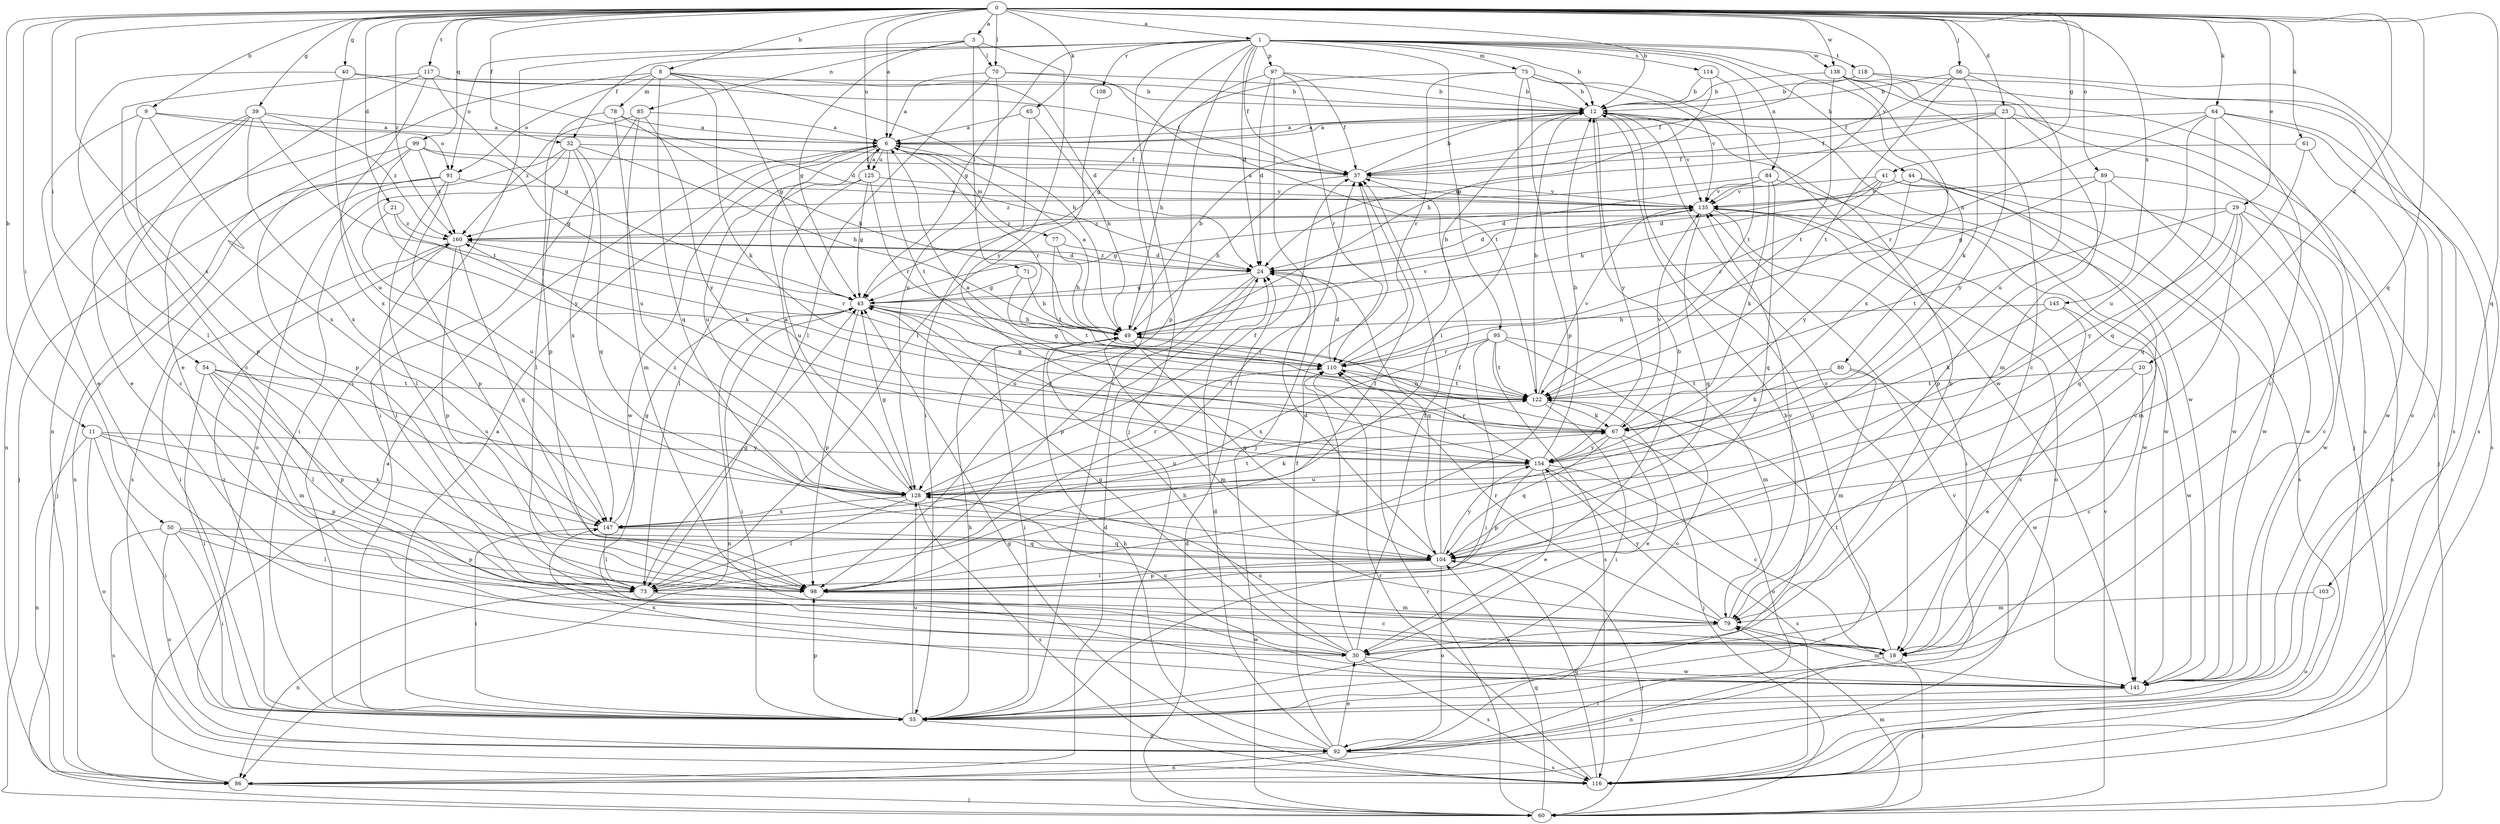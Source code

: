 strict digraph  {
0;
1;
3;
6;
8;
9;
11;
12;
18;
20;
21;
23;
24;
29;
30;
32;
37;
39;
40;
41;
43;
44;
49;
50;
54;
55;
56;
60;
61;
64;
65;
67;
70;
71;
73;
75;
77;
78;
79;
80;
84;
85;
86;
89;
91;
92;
95;
97;
98;
99;
103;
104;
108;
110;
114;
116;
117;
118;
122;
125;
128;
135;
138;
141;
145;
147;
154;
160;
0 -> 1  [label=a];
0 -> 3  [label=a];
0 -> 6  [label=a];
0 -> 8  [label=b];
0 -> 9  [label=b];
0 -> 11  [label=b];
0 -> 12  [label=b];
0 -> 20  [label=d];
0 -> 21  [label=d];
0 -> 23  [label=d];
0 -> 29  [label=e];
0 -> 32  [label=f];
0 -> 39  [label=g];
0 -> 40  [label=g];
0 -> 41  [label=g];
0 -> 50  [label=i];
0 -> 54  [label=i];
0 -> 56  [label=j];
0 -> 61  [label=k];
0 -> 64  [label=k];
0 -> 65  [label=k];
0 -> 70  [label=l];
0 -> 89  [label=o];
0 -> 99  [label=q];
0 -> 103  [label=q];
0 -> 104  [label=q];
0 -> 117  [label=t];
0 -> 125  [label=u];
0 -> 135  [label=v];
0 -> 138  [label=w];
0 -> 145  [label=x];
0 -> 147  [label=x];
0 -> 160  [label=z];
1 -> 12  [label=b];
1 -> 24  [label=d];
1 -> 32  [label=f];
1 -> 37  [label=f];
1 -> 43  [label=g];
1 -> 44  [label=h];
1 -> 55  [label=i];
1 -> 60  [label=j];
1 -> 75  [label=m];
1 -> 80  [label=n];
1 -> 84  [label=n];
1 -> 91  [label=o];
1 -> 95  [label=p];
1 -> 97  [label=p];
1 -> 98  [label=p];
1 -> 108  [label=r];
1 -> 114  [label=s];
1 -> 118  [label=t];
1 -> 138  [label=w];
3 -> 43  [label=g];
3 -> 55  [label=i];
3 -> 70  [label=l];
3 -> 71  [label=l];
3 -> 85  [label=n];
3 -> 154  [label=y];
6 -> 37  [label=f];
6 -> 77  [label=m];
6 -> 110  [label=r];
6 -> 122  [label=t];
6 -> 125  [label=u];
6 -> 128  [label=u];
6 -> 141  [label=w];
8 -> 24  [label=d];
8 -> 43  [label=g];
8 -> 49  [label=h];
8 -> 67  [label=k];
8 -> 78  [label=m];
8 -> 86  [label=n];
8 -> 91  [label=o];
8 -> 104  [label=q];
9 -> 6  [label=a];
9 -> 30  [label=e];
9 -> 91  [label=o];
9 -> 98  [label=p];
9 -> 147  [label=x];
11 -> 55  [label=i];
11 -> 86  [label=n];
11 -> 92  [label=o];
11 -> 98  [label=p];
11 -> 147  [label=x];
11 -> 154  [label=y];
12 -> 6  [label=a];
12 -> 18  [label=c];
12 -> 55  [label=i];
12 -> 135  [label=v];
12 -> 141  [label=w];
12 -> 154  [label=y];
18 -> 60  [label=j];
18 -> 86  [label=n];
18 -> 122  [label=t];
18 -> 128  [label=u];
20 -> 18  [label=c];
20 -> 30  [label=e];
20 -> 122  [label=t];
21 -> 67  [label=k];
21 -> 128  [label=u];
21 -> 160  [label=z];
23 -> 6  [label=a];
23 -> 24  [label=d];
23 -> 37  [label=f];
23 -> 60  [label=j];
23 -> 79  [label=m];
23 -> 154  [label=y];
24 -> 43  [label=g];
24 -> 98  [label=p];
24 -> 104  [label=q];
24 -> 128  [label=u];
24 -> 160  [label=z];
29 -> 18  [label=c];
29 -> 79  [label=m];
29 -> 104  [label=q];
29 -> 122  [label=t];
29 -> 141  [label=w];
29 -> 154  [label=y];
29 -> 160  [label=z];
30 -> 12  [label=b];
30 -> 37  [label=f];
30 -> 43  [label=g];
30 -> 49  [label=h];
30 -> 110  [label=r];
30 -> 116  [label=s];
30 -> 128  [label=u];
30 -> 141  [label=w];
32 -> 37  [label=f];
32 -> 49  [label=h];
32 -> 55  [label=i];
32 -> 73  [label=l];
32 -> 92  [label=o];
32 -> 104  [label=q];
32 -> 147  [label=x];
37 -> 12  [label=b];
37 -> 49  [label=h];
37 -> 135  [label=v];
39 -> 6  [label=a];
39 -> 18  [label=c];
39 -> 30  [label=e];
39 -> 86  [label=n];
39 -> 122  [label=t];
39 -> 147  [label=x];
39 -> 160  [label=z];
40 -> 12  [label=b];
40 -> 24  [label=d];
40 -> 73  [label=l];
40 -> 128  [label=u];
41 -> 18  [label=c];
41 -> 24  [label=d];
41 -> 49  [label=h];
41 -> 110  [label=r];
41 -> 135  [label=v];
41 -> 141  [label=w];
43 -> 49  [label=h];
43 -> 55  [label=i];
43 -> 86  [label=n];
43 -> 98  [label=p];
43 -> 154  [label=y];
44 -> 116  [label=s];
44 -> 135  [label=v];
44 -> 141  [label=w];
44 -> 154  [label=y];
49 -> 6  [label=a];
49 -> 12  [label=b];
49 -> 55  [label=i];
49 -> 79  [label=m];
49 -> 104  [label=q];
49 -> 110  [label=r];
49 -> 135  [label=v];
50 -> 55  [label=i];
50 -> 73  [label=l];
50 -> 92  [label=o];
50 -> 98  [label=p];
50 -> 104  [label=q];
50 -> 116  [label=s];
54 -> 55  [label=i];
54 -> 73  [label=l];
54 -> 79  [label=m];
54 -> 98  [label=p];
54 -> 122  [label=t];
54 -> 128  [label=u];
55 -> 6  [label=a];
55 -> 12  [label=b];
55 -> 49  [label=h];
55 -> 92  [label=o];
55 -> 98  [label=p];
55 -> 128  [label=u];
55 -> 160  [label=z];
56 -> 12  [label=b];
56 -> 37  [label=f];
56 -> 67  [label=k];
56 -> 116  [label=s];
56 -> 122  [label=t];
56 -> 128  [label=u];
60 -> 24  [label=d];
60 -> 79  [label=m];
60 -> 104  [label=q];
60 -> 110  [label=r];
60 -> 135  [label=v];
61 -> 37  [label=f];
61 -> 104  [label=q];
61 -> 141  [label=w];
64 -> 6  [label=a];
64 -> 18  [label=c];
64 -> 55  [label=i];
64 -> 104  [label=q];
64 -> 110  [label=r];
64 -> 116  [label=s];
64 -> 128  [label=u];
65 -> 6  [label=a];
65 -> 49  [label=h];
65 -> 55  [label=i];
67 -> 6  [label=a];
67 -> 30  [label=e];
67 -> 49  [label=h];
67 -> 92  [label=o];
67 -> 104  [label=q];
67 -> 128  [label=u];
67 -> 135  [label=v];
67 -> 154  [label=y];
70 -> 6  [label=a];
70 -> 12  [label=b];
70 -> 73  [label=l];
70 -> 122  [label=t];
70 -> 128  [label=u];
71 -> 43  [label=g];
71 -> 49  [label=h];
71 -> 122  [label=t];
73 -> 18  [label=c];
73 -> 37  [label=f];
73 -> 43  [label=g];
73 -> 86  [label=n];
73 -> 141  [label=w];
75 -> 12  [label=b];
75 -> 43  [label=g];
75 -> 73  [label=l];
75 -> 98  [label=p];
75 -> 110  [label=r];
75 -> 135  [label=v];
75 -> 141  [label=w];
77 -> 24  [label=d];
77 -> 49  [label=h];
77 -> 122  [label=t];
78 -> 6  [label=a];
78 -> 49  [label=h];
78 -> 98  [label=p];
78 -> 128  [label=u];
79 -> 18  [label=c];
79 -> 30  [label=e];
79 -> 110  [label=r];
79 -> 135  [label=v];
79 -> 154  [label=y];
80 -> 67  [label=k];
80 -> 79  [label=m];
80 -> 122  [label=t];
80 -> 141  [label=w];
84 -> 24  [label=d];
84 -> 67  [label=k];
84 -> 104  [label=q];
84 -> 135  [label=v];
84 -> 141  [label=w];
84 -> 160  [label=z];
85 -> 6  [label=a];
85 -> 55  [label=i];
85 -> 79  [label=m];
85 -> 154  [label=y];
85 -> 160  [label=z];
86 -> 6  [label=a];
86 -> 24  [label=d];
86 -> 60  [label=j];
86 -> 135  [label=v];
89 -> 43  [label=g];
89 -> 98  [label=p];
89 -> 116  [label=s];
89 -> 135  [label=v];
89 -> 141  [label=w];
91 -> 60  [label=j];
91 -> 73  [label=l];
91 -> 86  [label=n];
91 -> 98  [label=p];
91 -> 116  [label=s];
91 -> 135  [label=v];
92 -> 24  [label=d];
92 -> 30  [label=e];
92 -> 37  [label=f];
92 -> 49  [label=h];
92 -> 86  [label=n];
92 -> 116  [label=s];
95 -> 55  [label=i];
95 -> 79  [label=m];
95 -> 92  [label=o];
95 -> 110  [label=r];
95 -> 116  [label=s];
95 -> 122  [label=t];
95 -> 147  [label=x];
97 -> 12  [label=b];
97 -> 24  [label=d];
97 -> 37  [label=f];
97 -> 49  [label=h];
97 -> 60  [label=j];
97 -> 110  [label=r];
98 -> 12  [label=b];
98 -> 37  [label=f];
98 -> 79  [label=m];
99 -> 37  [label=f];
99 -> 43  [label=g];
99 -> 60  [label=j];
99 -> 98  [label=p];
99 -> 154  [label=y];
99 -> 160  [label=z];
103 -> 79  [label=m];
103 -> 92  [label=o];
104 -> 24  [label=d];
104 -> 37  [label=f];
104 -> 60  [label=j];
104 -> 73  [label=l];
104 -> 92  [label=o];
104 -> 98  [label=p];
104 -> 154  [label=y];
108 -> 73  [label=l];
110 -> 12  [label=b];
110 -> 24  [label=d];
110 -> 43  [label=g];
110 -> 122  [label=t];
114 -> 12  [label=b];
114 -> 49  [label=h];
114 -> 122  [label=t];
116 -> 43  [label=g];
116 -> 104  [label=q];
116 -> 110  [label=r];
117 -> 12  [label=b];
117 -> 18  [label=c];
117 -> 30  [label=e];
117 -> 37  [label=f];
117 -> 43  [label=g];
117 -> 147  [label=x];
118 -> 12  [label=b];
118 -> 37  [label=f];
118 -> 92  [label=o];
118 -> 116  [label=s];
122 -> 12  [label=b];
122 -> 43  [label=g];
122 -> 55  [label=i];
122 -> 60  [label=j];
122 -> 67  [label=k];
122 -> 135  [label=v];
125 -> 6  [label=a];
125 -> 43  [label=g];
125 -> 73  [label=l];
125 -> 110  [label=r];
125 -> 128  [label=u];
125 -> 135  [label=v];
128 -> 6  [label=a];
128 -> 37  [label=f];
128 -> 43  [label=g];
128 -> 67  [label=k];
128 -> 73  [label=l];
128 -> 110  [label=r];
128 -> 116  [label=s];
128 -> 147  [label=x];
128 -> 160  [label=z];
135 -> 6  [label=a];
135 -> 24  [label=d];
135 -> 43  [label=g];
135 -> 55  [label=i];
135 -> 92  [label=o];
135 -> 104  [label=q];
135 -> 141  [label=w];
135 -> 160  [label=z];
138 -> 12  [label=b];
138 -> 18  [label=c];
138 -> 60  [label=j];
138 -> 116  [label=s];
138 -> 122  [label=t];
138 -> 147  [label=x];
141 -> 55  [label=i];
141 -> 79  [label=m];
141 -> 147  [label=x];
145 -> 18  [label=c];
145 -> 49  [label=h];
145 -> 67  [label=k];
145 -> 141  [label=w];
147 -> 43  [label=g];
147 -> 55  [label=i];
147 -> 73  [label=l];
147 -> 104  [label=q];
147 -> 122  [label=t];
154 -> 12  [label=b];
154 -> 18  [label=c];
154 -> 30  [label=e];
154 -> 98  [label=p];
154 -> 110  [label=r];
154 -> 116  [label=s];
154 -> 128  [label=u];
160 -> 24  [label=d];
160 -> 55  [label=i];
160 -> 73  [label=l];
160 -> 98  [label=p];
160 -> 104  [label=q];
160 -> 110  [label=r];
}
